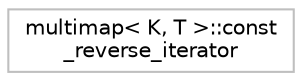 digraph "Graphical Class Hierarchy"
{
 // LATEX_PDF_SIZE
  edge [fontname="Helvetica",fontsize="10",labelfontname="Helvetica",labelfontsize="10"];
  node [fontname="Helvetica",fontsize="10",shape=record];
  rankdir="LR";
  Node0 [label="multimap\< K, T \>::const\l_reverse_iterator",height=0.2,width=0.4,color="grey75", fillcolor="white", style="filled",tooltip="STL iterator class."];
}
